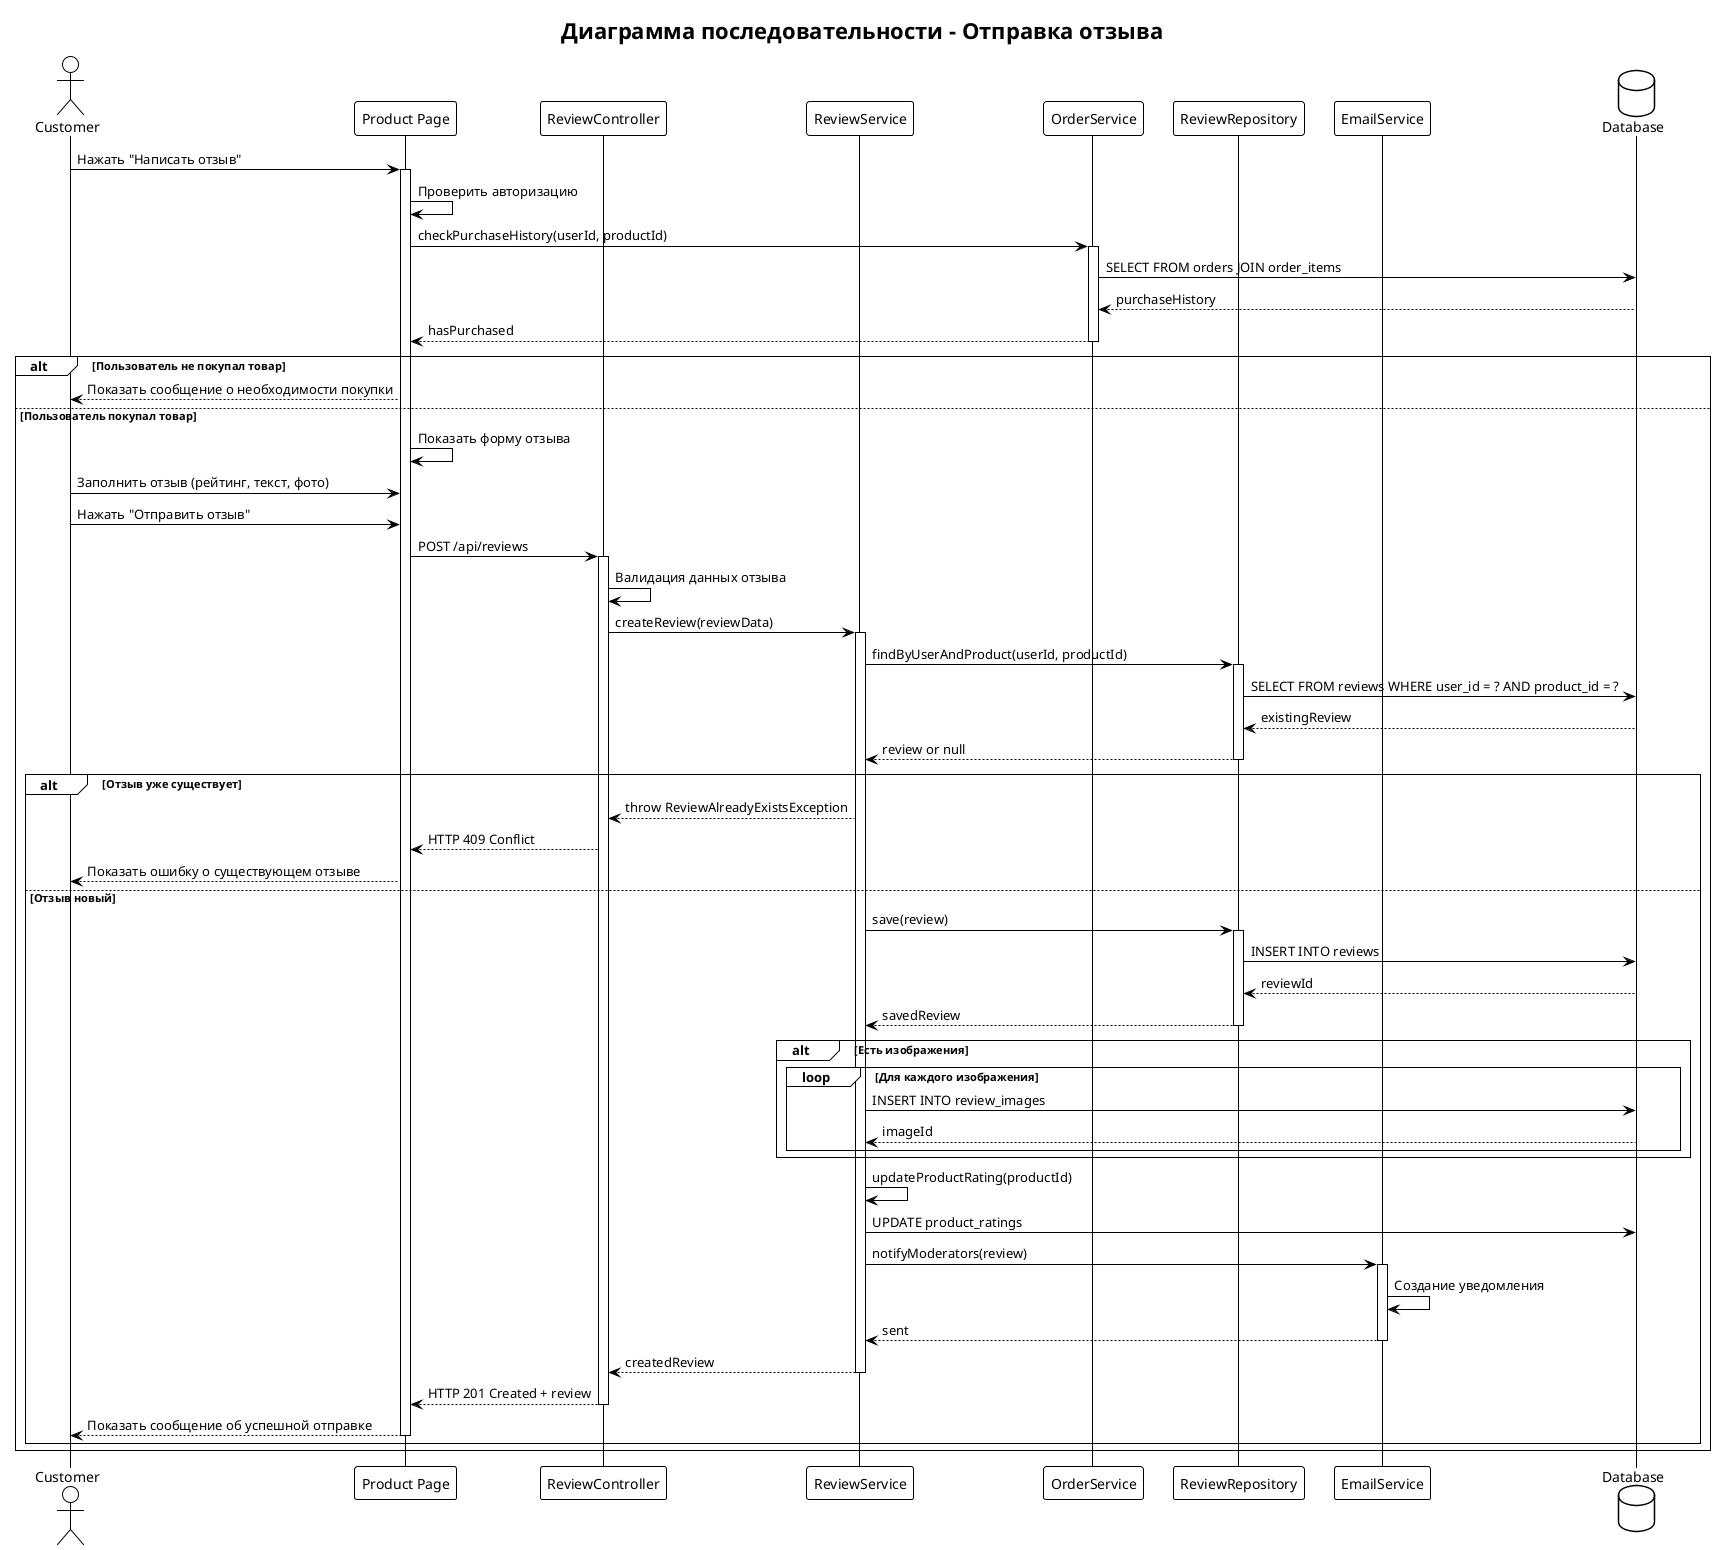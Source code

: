 @startuml SequenceDiagram_ReviewSubmission
!theme plain
title Диаграмма последовательности - Отправка отзыва

actor Customer as C
participant "Product Page" as PP
participant "ReviewController" as RC
participant "ReviewService" as RS
participant "OrderService" as OS
participant "ReviewRepository" as RR
participant "EmailService" as ES
database "Database" as DB

C -> PP: Нажать "Написать отзыв"
activate PP

PP -> PP: Проверить авторизацию
PP -> OS: checkPurchaseHistory(userId, productId)
activate OS
OS -> DB: SELECT FROM orders JOIN order_items
DB --> OS: purchaseHistory
OS --> PP: hasPurchased
deactivate OS

alt Пользователь не покупал товар
    PP --> C: Показать сообщение о необходимости покупки
else Пользователь покупал товар
    PP -> PP: Показать форму отзыва
    C -> PP: Заполнить отзыв (рейтинг, текст, фото)
    C -> PP: Нажать "Отправить отзыв"
    
    PP -> RC: POST /api/reviews
    activate RC
    
    RC -> RC: Валидация данных отзыва
    RC -> RS: createReview(reviewData)
    activate RS
    
    ' Проверка на дублирование отзывов
    RS -> RR: findByUserAndProduct(userId, productId)
    activate RR
    RR -> DB: SELECT FROM reviews WHERE user_id = ? AND product_id = ?
    DB --> RR: existingReview
    RR --> RS: review or null
    deactivate RR
    
    alt Отзыв уже существует
        RS --> RC: throw ReviewAlreadyExistsException
        RC --> PP: HTTP 409 Conflict
        PP --> C: Показать ошибку о существующем отзыве
    else Отзыв новый
        ' Сохранение отзыва
        RS -> RR: save(review)
        activate RR
        RR -> DB: INSERT INTO reviews
        DB --> RR: reviewId
        RR --> RS: savedReview
        deactivate RR
        
        ' Сохранение изображений (если есть)
        alt Есть изображения
            loop Для каждого изображения
                RS -> DB: INSERT INTO review_images
                DB --> RS: imageId
            end
        end
        
        ' Обновление рейтинга продукта
        RS -> RS: updateProductRating(productId)
        RS -> DB: UPDATE product_ratings
        
        ' Уведомление модераторов
        RS -> ES: notifyModerators(review)
        activate ES
        ES -> ES: Создание уведомления
        ES --> RS: sent
        deactivate ES
        
        RS --> RC: createdReview
        deactivate RS
        
        RC --> PP: HTTP 201 Created + review
        deactivate RC
        
        PP --> C: Показать сообщение об успешной отправке
        deactivate PP
    end
end

@enduml
